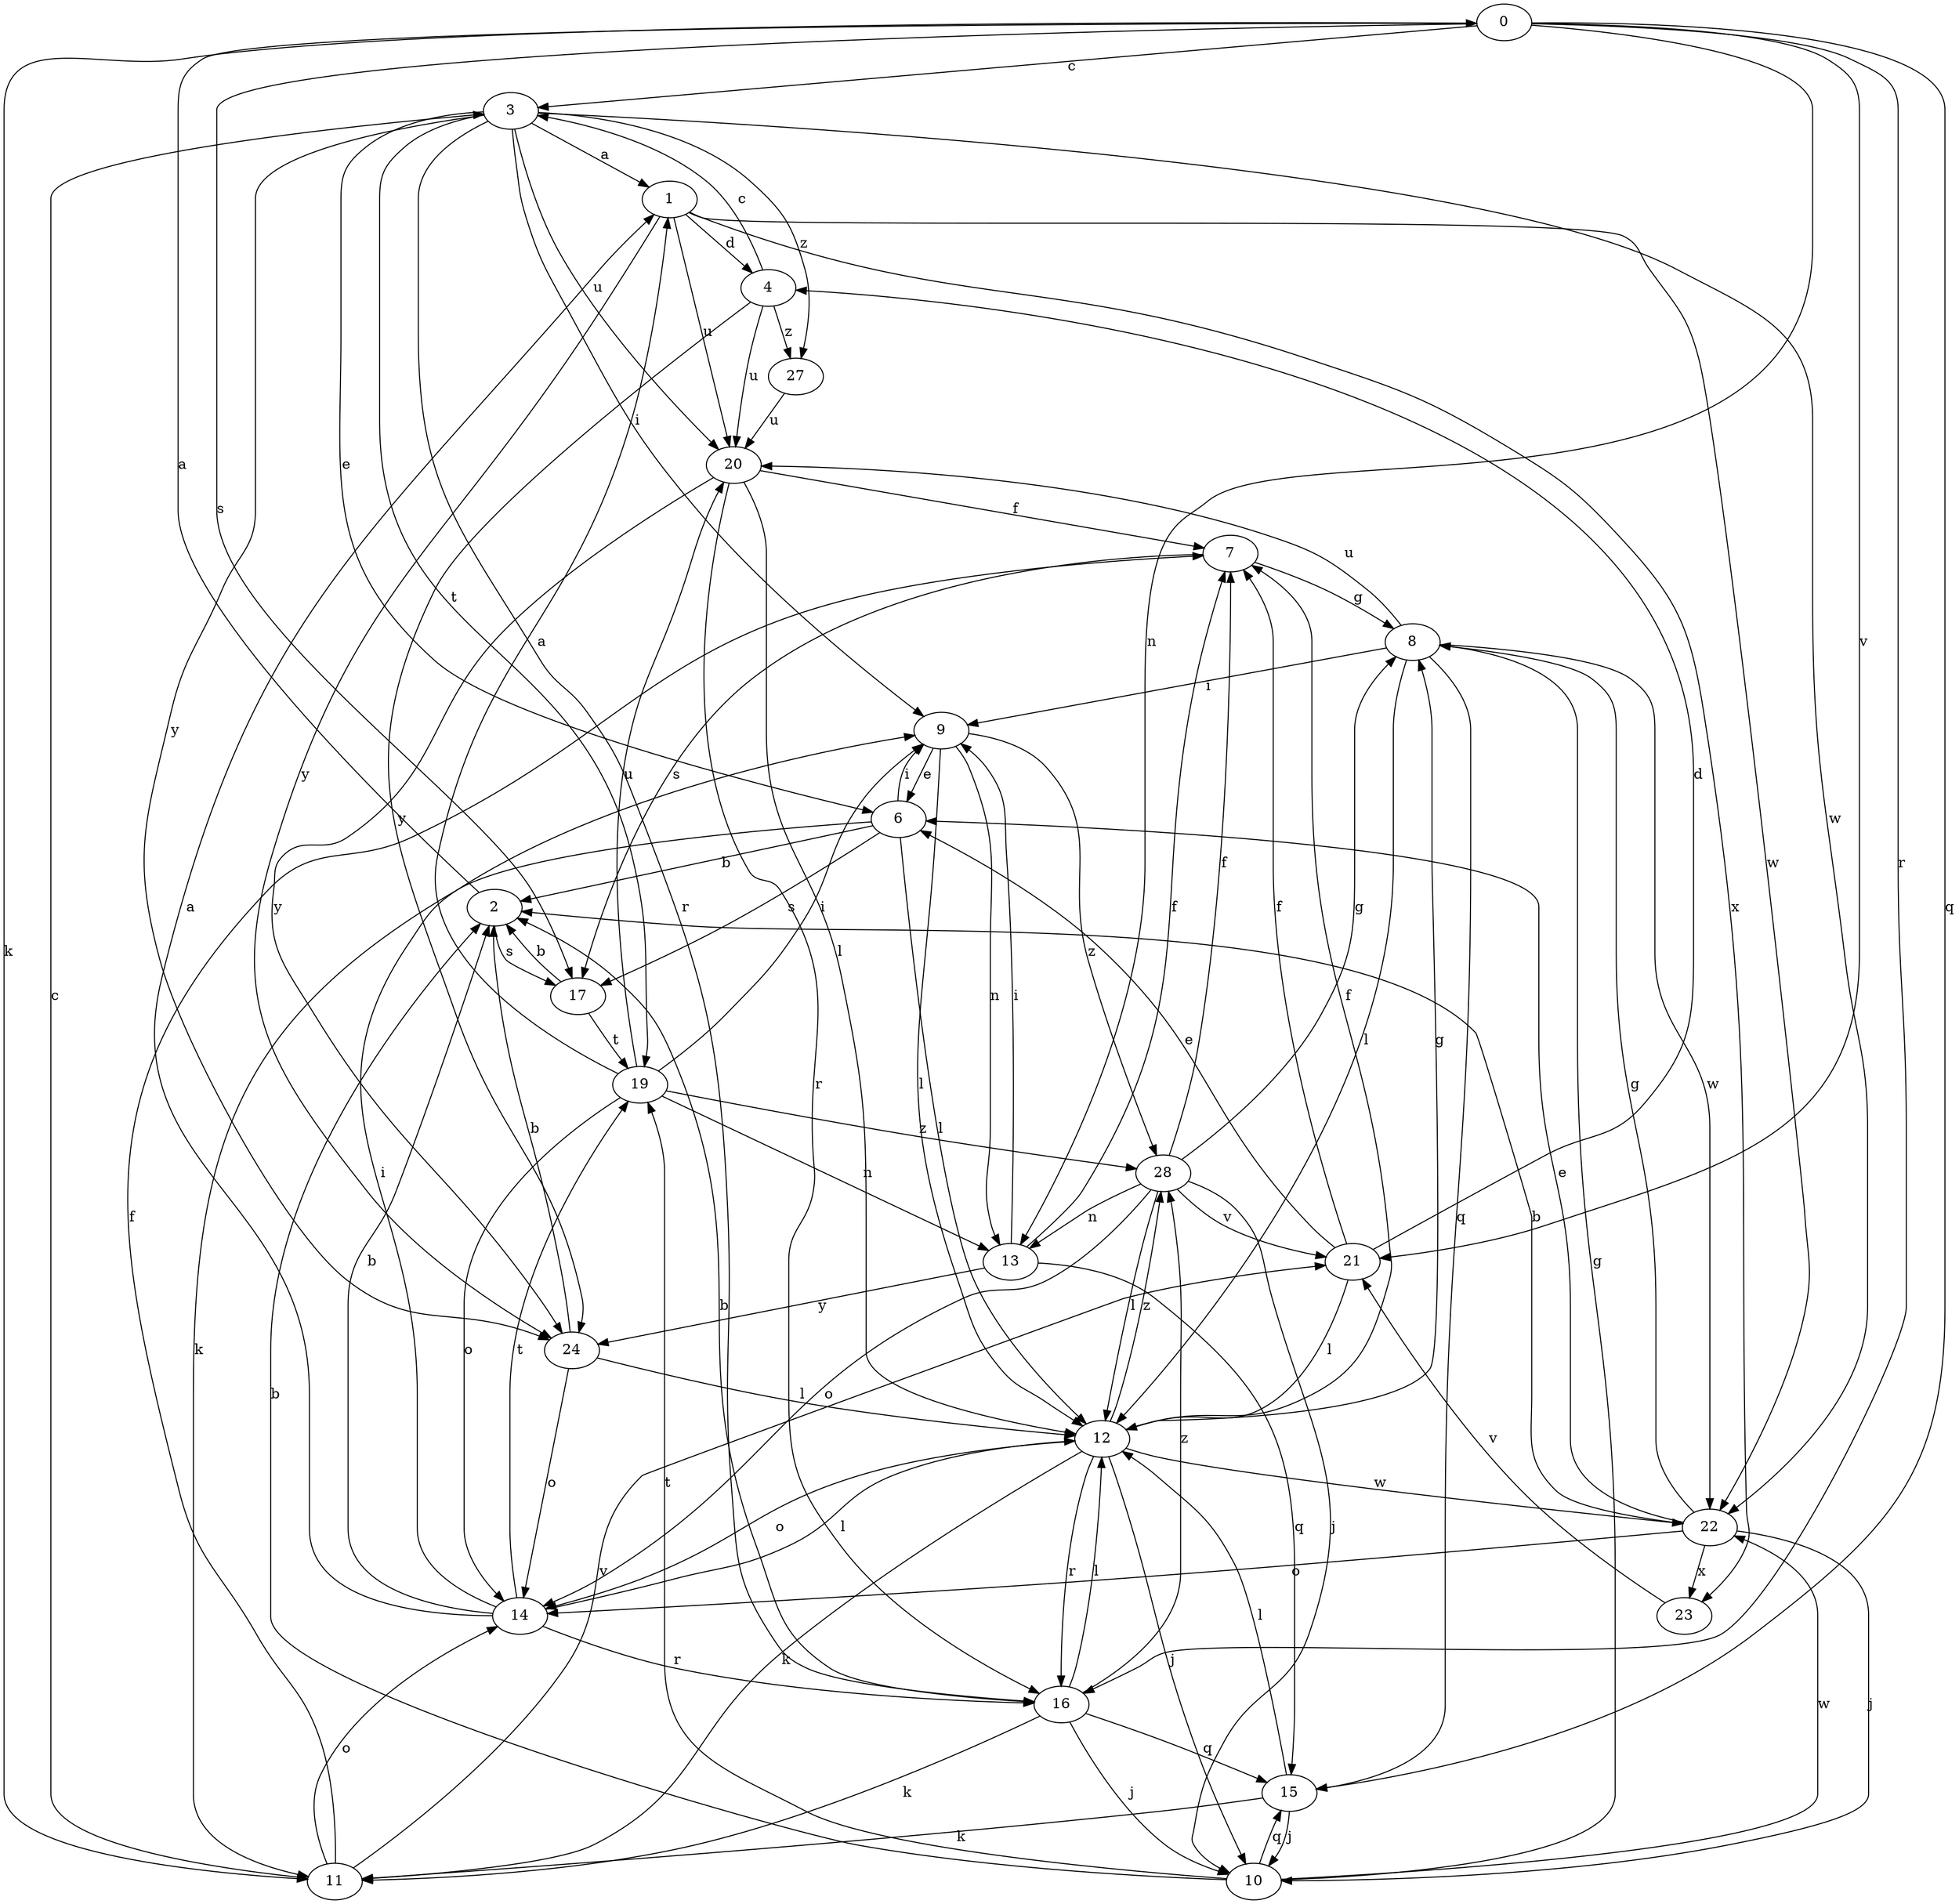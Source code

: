 strict digraph  {
0;
1;
2;
3;
4;
6;
7;
8;
9;
10;
11;
12;
13;
14;
15;
16;
17;
19;
20;
21;
22;
23;
24;
27;
28;
0 -> 3  [label=c];
0 -> 11  [label=k];
0 -> 13  [label=n];
0 -> 15  [label=q];
0 -> 16  [label=r];
0 -> 17  [label=s];
0 -> 21  [label=v];
1 -> 4  [label=d];
1 -> 20  [label=u];
1 -> 22  [label=w];
1 -> 23  [label=x];
1 -> 24  [label=y];
2 -> 0  [label=a];
2 -> 17  [label=s];
3 -> 1  [label=a];
3 -> 6  [label=e];
3 -> 9  [label=i];
3 -> 16  [label=r];
3 -> 19  [label=t];
3 -> 20  [label=u];
3 -> 22  [label=w];
3 -> 24  [label=y];
3 -> 27  [label=z];
4 -> 3  [label=c];
4 -> 20  [label=u];
4 -> 24  [label=y];
4 -> 27  [label=z];
6 -> 2  [label=b];
6 -> 9  [label=i];
6 -> 11  [label=k];
6 -> 12  [label=l];
6 -> 17  [label=s];
7 -> 8  [label=g];
7 -> 17  [label=s];
8 -> 9  [label=i];
8 -> 12  [label=l];
8 -> 15  [label=q];
8 -> 20  [label=u];
8 -> 22  [label=w];
9 -> 6  [label=e];
9 -> 12  [label=l];
9 -> 13  [label=n];
9 -> 28  [label=z];
10 -> 2  [label=b];
10 -> 8  [label=g];
10 -> 15  [label=q];
10 -> 19  [label=t];
10 -> 22  [label=w];
11 -> 3  [label=c];
11 -> 7  [label=f];
11 -> 14  [label=o];
11 -> 21  [label=v];
12 -> 7  [label=f];
12 -> 8  [label=g];
12 -> 10  [label=j];
12 -> 11  [label=k];
12 -> 14  [label=o];
12 -> 16  [label=r];
12 -> 22  [label=w];
12 -> 28  [label=z];
13 -> 7  [label=f];
13 -> 9  [label=i];
13 -> 15  [label=q];
13 -> 24  [label=y];
14 -> 1  [label=a];
14 -> 2  [label=b];
14 -> 9  [label=i];
14 -> 12  [label=l];
14 -> 16  [label=r];
14 -> 19  [label=t];
15 -> 10  [label=j];
15 -> 11  [label=k];
15 -> 12  [label=l];
16 -> 2  [label=b];
16 -> 10  [label=j];
16 -> 11  [label=k];
16 -> 12  [label=l];
16 -> 15  [label=q];
16 -> 28  [label=z];
17 -> 2  [label=b];
17 -> 19  [label=t];
19 -> 1  [label=a];
19 -> 9  [label=i];
19 -> 13  [label=n];
19 -> 14  [label=o];
19 -> 20  [label=u];
19 -> 28  [label=z];
20 -> 7  [label=f];
20 -> 12  [label=l];
20 -> 16  [label=r];
20 -> 24  [label=y];
21 -> 4  [label=d];
21 -> 6  [label=e];
21 -> 7  [label=f];
21 -> 12  [label=l];
22 -> 2  [label=b];
22 -> 6  [label=e];
22 -> 8  [label=g];
22 -> 10  [label=j];
22 -> 14  [label=o];
22 -> 23  [label=x];
23 -> 21  [label=v];
24 -> 2  [label=b];
24 -> 12  [label=l];
24 -> 14  [label=o];
27 -> 20  [label=u];
28 -> 7  [label=f];
28 -> 8  [label=g];
28 -> 10  [label=j];
28 -> 12  [label=l];
28 -> 13  [label=n];
28 -> 14  [label=o];
28 -> 21  [label=v];
}
